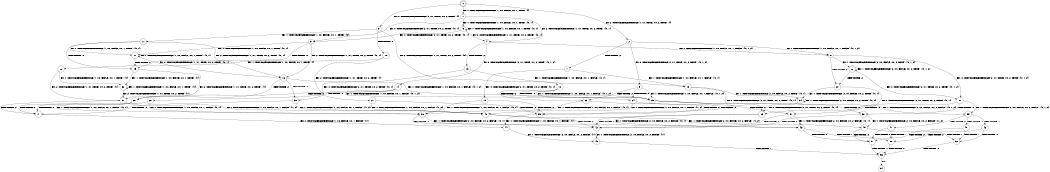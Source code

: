 digraph BCG {
size = "7, 10.5";
center = TRUE;
node [shape = circle];
0 [peripheries = 2];
0 -> 1 [label = "EX !1 !ATOMIC_EXCH_BRANCH (1, +0, FALSE, +0, 1, TRUE) !{}"];
0 -> 2 [label = "EX !2 !ATOMIC_EXCH_BRANCH (1, +1, TRUE, +0, 2, TRUE) !{}"];
0 -> 3 [label = "EX !0 !ATOMIC_EXCH_BRANCH (2, +1, TRUE, +0, 2, TRUE) !{}"];
1 -> 4 [label = "EX !2 !ATOMIC_EXCH_BRANCH (1, +1, TRUE, +0, 2, TRUE) !{0, 1}"];
1 -> 5 [label = "EX !0 !ATOMIC_EXCH_BRANCH (2, +1, TRUE, +0, 2, TRUE) !{0, 1}"];
1 -> 6 [label = "EX !1 !ATOMIC_EXCH_BRANCH (1, +0, FALSE, +0, 1, TRUE) !{0, 1}"];
2 -> 7 [label = "TERMINATE !2"];
2 -> 8 [label = "EX !1 !ATOMIC_EXCH_BRANCH (1, +0, FALSE, +0, 1, FALSE) !{0, 1, 2}"];
2 -> 9 [label = "EX !0 !ATOMIC_EXCH_BRANCH (2, +1, TRUE, +0, 2, TRUE) !{0, 1, 2}"];
3 -> 10 [label = "TERMINATE !0"];
3 -> 11 [label = "EX !1 !ATOMIC_EXCH_BRANCH (1, +0, FALSE, +0, 1, TRUE) !{0}"];
3 -> 12 [label = "EX !2 !ATOMIC_EXCH_BRANCH (1, +1, TRUE, +0, 2, TRUE) !{0}"];
4 -> 13 [label = "TERMINATE !2"];
4 -> 14 [label = "EX !0 !ATOMIC_EXCH_BRANCH (2, +1, TRUE, +0, 2, TRUE) !{0, 1, 2}"];
4 -> 8 [label = "EX !1 !ATOMIC_EXCH_BRANCH (1, +0, FALSE, +0, 1, FALSE) !{0, 1, 2}"];
5 -> 15 [label = "TERMINATE !0"];
5 -> 16 [label = "EX !2 !ATOMIC_EXCH_BRANCH (1, +1, TRUE, +0, 2, TRUE) !{0, 1}"];
5 -> 17 [label = "EX !1 !ATOMIC_EXCH_BRANCH (1, +0, FALSE, +0, 1, TRUE) !{0, 1}"];
6 -> 4 [label = "EX !2 !ATOMIC_EXCH_BRANCH (1, +1, TRUE, +0, 2, TRUE) !{0, 1}"];
6 -> 5 [label = "EX !0 !ATOMIC_EXCH_BRANCH (2, +1, TRUE, +0, 2, TRUE) !{0, 1}"];
6 -> 6 [label = "EX !1 !ATOMIC_EXCH_BRANCH (1, +0, FALSE, +0, 1, TRUE) !{0, 1}"];
7 -> 18 [label = "EX !1 !ATOMIC_EXCH_BRANCH (1, +0, FALSE, +0, 1, FALSE) !{0, 1}"];
7 -> 19 [label = "EX !0 !ATOMIC_EXCH_BRANCH (2, +1, TRUE, +0, 2, TRUE) !{0, 1}"];
8 -> 20 [label = "TERMINATE !2"];
8 -> 21 [label = "EX !0 !ATOMIC_EXCH_BRANCH (2, +1, TRUE, +0, 2, TRUE) !{0, 1, 2}"];
8 -> 22 [label = "EX !1 !ATOMIC_EXCH_BRANCH (2, +0, FALSE, +0, 2, TRUE) !{0, 1, 2}"];
9 -> 23 [label = "TERMINATE !2"];
9 -> 24 [label = "TERMINATE !0"];
9 -> 25 [label = "EX !1 !ATOMIC_EXCH_BRANCH (1, +0, FALSE, +0, 1, FALSE) !{0, 1, 2}"];
10 -> 26 [label = "EX !1 !ATOMIC_EXCH_BRANCH (1, +0, FALSE, +0, 1, TRUE) !{}"];
10 -> 27 [label = "EX !2 !ATOMIC_EXCH_BRANCH (1, +1, TRUE, +0, 2, TRUE) !{}"];
11 -> 15 [label = "TERMINATE !0"];
11 -> 16 [label = "EX !2 !ATOMIC_EXCH_BRANCH (1, +1, TRUE, +0, 2, TRUE) !{0, 1}"];
11 -> 17 [label = "EX !1 !ATOMIC_EXCH_BRANCH (1, +0, FALSE, +0, 1, TRUE) !{0, 1}"];
12 -> 23 [label = "TERMINATE !2"];
12 -> 24 [label = "TERMINATE !0"];
12 -> 25 [label = "EX !1 !ATOMIC_EXCH_BRANCH (1, +0, FALSE, +0, 1, FALSE) !{0, 1, 2}"];
13 -> 28 [label = "EX !0 !ATOMIC_EXCH_BRANCH (2, +1, TRUE, +0, 2, TRUE) !{0, 1}"];
13 -> 18 [label = "EX !1 !ATOMIC_EXCH_BRANCH (1, +0, FALSE, +0, 1, FALSE) !{0, 1}"];
14 -> 29 [label = "TERMINATE !2"];
14 -> 30 [label = "TERMINATE !0"];
14 -> 25 [label = "EX !1 !ATOMIC_EXCH_BRANCH (1, +0, FALSE, +0, 1, FALSE) !{0, 1, 2}"];
15 -> 31 [label = "EX !2 !ATOMIC_EXCH_BRANCH (1, +1, TRUE, +0, 2, TRUE) !{1}"];
15 -> 32 [label = "EX !1 !ATOMIC_EXCH_BRANCH (1, +0, FALSE, +0, 1, TRUE) !{1}"];
16 -> 29 [label = "TERMINATE !2"];
16 -> 30 [label = "TERMINATE !0"];
16 -> 25 [label = "EX !1 !ATOMIC_EXCH_BRANCH (1, +0, FALSE, +0, 1, FALSE) !{0, 1, 2}"];
17 -> 15 [label = "TERMINATE !0"];
17 -> 16 [label = "EX !2 !ATOMIC_EXCH_BRANCH (1, +1, TRUE, +0, 2, TRUE) !{0, 1}"];
17 -> 17 [label = "EX !1 !ATOMIC_EXCH_BRANCH (1, +0, FALSE, +0, 1, TRUE) !{0, 1}"];
18 -> 33 [label = "EX !0 !ATOMIC_EXCH_BRANCH (2, +1, TRUE, +0, 2, TRUE) !{0, 1}"];
18 -> 34 [label = "EX !1 !ATOMIC_EXCH_BRANCH (2, +0, FALSE, +0, 2, TRUE) !{0, 1}"];
19 -> 35 [label = "TERMINATE !0"];
19 -> 36 [label = "EX !1 !ATOMIC_EXCH_BRANCH (1, +0, FALSE, +0, 1, FALSE) !{0, 1}"];
20 -> 33 [label = "EX !0 !ATOMIC_EXCH_BRANCH (2, +1, TRUE, +0, 2, TRUE) !{0, 1}"];
20 -> 34 [label = "EX !1 !ATOMIC_EXCH_BRANCH (2, +0, FALSE, +0, 2, TRUE) !{0, 1}"];
21 -> 37 [label = "TERMINATE !2"];
21 -> 38 [label = "TERMINATE !0"];
21 -> 39 [label = "EX !1 !ATOMIC_EXCH_BRANCH (2, +0, FALSE, +0, 2, FALSE) !{0, 1, 2}"];
22 -> 20 [label = "TERMINATE !2"];
22 -> 21 [label = "EX !0 !ATOMIC_EXCH_BRANCH (2, +1, TRUE, +0, 2, TRUE) !{0, 1, 2}"];
22 -> 22 [label = "EX !1 !ATOMIC_EXCH_BRANCH (2, +0, FALSE, +0, 2, TRUE) !{0, 1, 2}"];
23 -> 35 [label = "TERMINATE !0"];
23 -> 36 [label = "EX !1 !ATOMIC_EXCH_BRANCH (1, +0, FALSE, +0, 1, FALSE) !{0, 1}"];
24 -> 35 [label = "TERMINATE !2"];
24 -> 40 [label = "EX !1 !ATOMIC_EXCH_BRANCH (1, +0, FALSE, +0, 1, FALSE) !{1, 2}"];
25 -> 37 [label = "TERMINATE !2"];
25 -> 38 [label = "TERMINATE !0"];
25 -> 39 [label = "EX !1 !ATOMIC_EXCH_BRANCH (2, +0, FALSE, +0, 2, FALSE) !{0, 1, 2}"];
26 -> 31 [label = "EX !2 !ATOMIC_EXCH_BRANCH (1, +1, TRUE, +0, 2, TRUE) !{1}"];
26 -> 32 [label = "EX !1 !ATOMIC_EXCH_BRANCH (1, +0, FALSE, +0, 1, TRUE) !{1}"];
27 -> 35 [label = "TERMINATE !2"];
27 -> 40 [label = "EX !1 !ATOMIC_EXCH_BRANCH (1, +0, FALSE, +0, 1, FALSE) !{1, 2}"];
28 -> 41 [label = "TERMINATE !0"];
28 -> 36 [label = "EX !1 !ATOMIC_EXCH_BRANCH (1, +0, FALSE, +0, 1, FALSE) !{0, 1}"];
29 -> 41 [label = "TERMINATE !0"];
29 -> 36 [label = "EX !1 !ATOMIC_EXCH_BRANCH (1, +0, FALSE, +0, 1, FALSE) !{0, 1}"];
30 -> 41 [label = "TERMINATE !2"];
30 -> 40 [label = "EX !1 !ATOMIC_EXCH_BRANCH (1, +0, FALSE, +0, 1, FALSE) !{1, 2}"];
31 -> 41 [label = "TERMINATE !2"];
31 -> 40 [label = "EX !1 !ATOMIC_EXCH_BRANCH (1, +0, FALSE, +0, 1, FALSE) !{1, 2}"];
32 -> 31 [label = "EX !2 !ATOMIC_EXCH_BRANCH (1, +1, TRUE, +0, 2, TRUE) !{1}"];
32 -> 32 [label = "EX !1 !ATOMIC_EXCH_BRANCH (1, +0, FALSE, +0, 1, TRUE) !{1}"];
33 -> 42 [label = "TERMINATE !0"];
33 -> 43 [label = "EX !1 !ATOMIC_EXCH_BRANCH (2, +0, FALSE, +0, 2, FALSE) !{0, 1}"];
34 -> 33 [label = "EX !0 !ATOMIC_EXCH_BRANCH (2, +1, TRUE, +0, 2, TRUE) !{0, 1}"];
34 -> 34 [label = "EX !1 !ATOMIC_EXCH_BRANCH (2, +0, FALSE, +0, 2, TRUE) !{0, 1}"];
35 -> 44 [label = "EX !1 !ATOMIC_EXCH_BRANCH (1, +0, FALSE, +0, 1, FALSE) !{1}"];
36 -> 42 [label = "TERMINATE !0"];
36 -> 43 [label = "EX !1 !ATOMIC_EXCH_BRANCH (2, +0, FALSE, +0, 2, FALSE) !{0, 1}"];
37 -> 42 [label = "TERMINATE !0"];
37 -> 43 [label = "EX !1 !ATOMIC_EXCH_BRANCH (2, +0, FALSE, +0, 2, FALSE) !{0, 1}"];
38 -> 42 [label = "TERMINATE !2"];
38 -> 45 [label = "EX !1 !ATOMIC_EXCH_BRANCH (2, +0, FALSE, +0, 2, FALSE) !{1, 2}"];
39 -> 46 [label = "TERMINATE !1"];
39 -> 47 [label = "TERMINATE !2"];
39 -> 48 [label = "TERMINATE !0"];
40 -> 42 [label = "TERMINATE !2"];
40 -> 45 [label = "EX !1 !ATOMIC_EXCH_BRANCH (2, +0, FALSE, +0, 2, FALSE) !{1, 2}"];
41 -> 44 [label = "EX !1 !ATOMIC_EXCH_BRANCH (1, +0, FALSE, +0, 1, FALSE) !{1}"];
42 -> 49 [label = "EX !1 !ATOMIC_EXCH_BRANCH (2, +0, FALSE, +0, 2, FALSE) !{1}"];
43 -> 50 [label = "TERMINATE !1"];
43 -> 51 [label = "TERMINATE !0"];
44 -> 49 [label = "EX !1 !ATOMIC_EXCH_BRANCH (2, +0, FALSE, +0, 2, FALSE) !{1}"];
45 -> 52 [label = "TERMINATE !1"];
45 -> 51 [label = "TERMINATE !2"];
46 -> 50 [label = "TERMINATE !2"];
46 -> 52 [label = "TERMINATE !0"];
47 -> 50 [label = "TERMINATE !1"];
47 -> 51 [label = "TERMINATE !0"];
48 -> 52 [label = "TERMINATE !1"];
48 -> 51 [label = "TERMINATE !2"];
49 -> 53 [label = "TERMINATE !1"];
50 -> 53 [label = "TERMINATE !0"];
51 -> 53 [label = "TERMINATE !1"];
52 -> 53 [label = "TERMINATE !2"];
53 -> 54 [label = "exit"];
}
